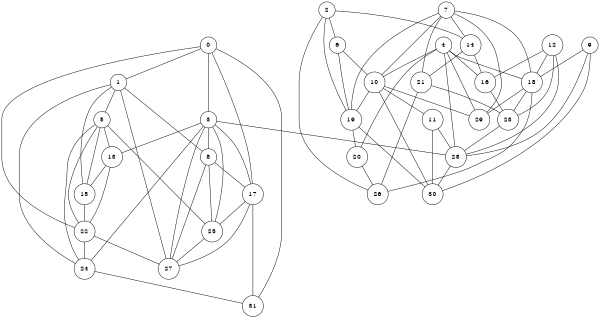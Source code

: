 graph { graph [size="4,4"]; node[shape=circle];
 0-- 1
 0-- 3
 0--17
 0--22
 0--31
 1-- 5
 1-- 8
 1--15
 1--24
 1--27
 2-- 6
 2--14
 2--19
 2--26
 3-- 8
 3--13
 3--17
 3--24
 3--25
 3--27
 3--28
 4--10
 4--16
 4--18
 4--20
 4--28
 4--29
 5--13
 5--15
 5--22
 5--24
 5--25
 6--10
 6--19
 7--10
 7--14
 7--18
 7--19
 7--21
 7--29
 8--17
 8--25
 8--27
 9--18
 9--28
 9--30
10--11
10--19
10--29
10--30
11--28
11--30
12--16
12--18
12--23
12--28
13--15
13--22
14--16
14--21
15--22
16--23
17--25
17--27
17--31
18--23
18--26
18--29
19--20
19--30
20--26
21--23
21--26
22--24
22--27
23--28
24--31
25--27
28--30

}
